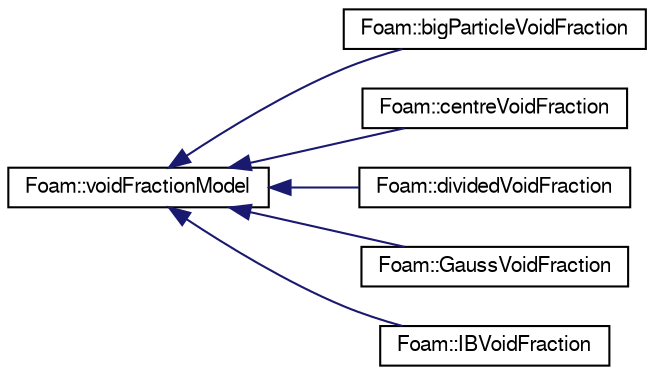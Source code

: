 digraph "Graphical Class Hierarchy"
{
  edge [fontname="FreeSans",fontsize="10",labelfontname="FreeSans",labelfontsize="10"];
  node [fontname="FreeSans",fontsize="10",shape=record];
  rankdir="LR";
  Node1 [label="Foam::voidFractionModel",height=0.2,width=0.4,color="black", fillcolor="white", style="filled",URL="$classFoam_1_1voidFractionModel.html"];
  Node1 -> Node2 [dir="back",color="midnightblue",fontsize="10",style="solid",fontname="FreeSans"];
  Node2 [label="Foam::bigParticleVoidFraction",height=0.2,width=0.4,color="black", fillcolor="white", style="filled",URL="$classFoam_1_1bigParticleVoidFraction.html"];
  Node1 -> Node3 [dir="back",color="midnightblue",fontsize="10",style="solid",fontname="FreeSans"];
  Node3 [label="Foam::centreVoidFraction",height=0.2,width=0.4,color="black", fillcolor="white", style="filled",URL="$classFoam_1_1centreVoidFraction.html"];
  Node1 -> Node4 [dir="back",color="midnightblue",fontsize="10",style="solid",fontname="FreeSans"];
  Node4 [label="Foam::dividedVoidFraction",height=0.2,width=0.4,color="black", fillcolor="white", style="filled",URL="$classFoam_1_1dividedVoidFraction.html"];
  Node1 -> Node5 [dir="back",color="midnightblue",fontsize="10",style="solid",fontname="FreeSans"];
  Node5 [label="Foam::GaussVoidFraction",height=0.2,width=0.4,color="black", fillcolor="white", style="filled",URL="$classFoam_1_1GaussVoidFraction.html"];
  Node1 -> Node6 [dir="back",color="midnightblue",fontsize="10",style="solid",fontname="FreeSans"];
  Node6 [label="Foam::IBVoidFraction",height=0.2,width=0.4,color="black", fillcolor="white", style="filled",URL="$classFoam_1_1IBVoidFraction.html"];
}
